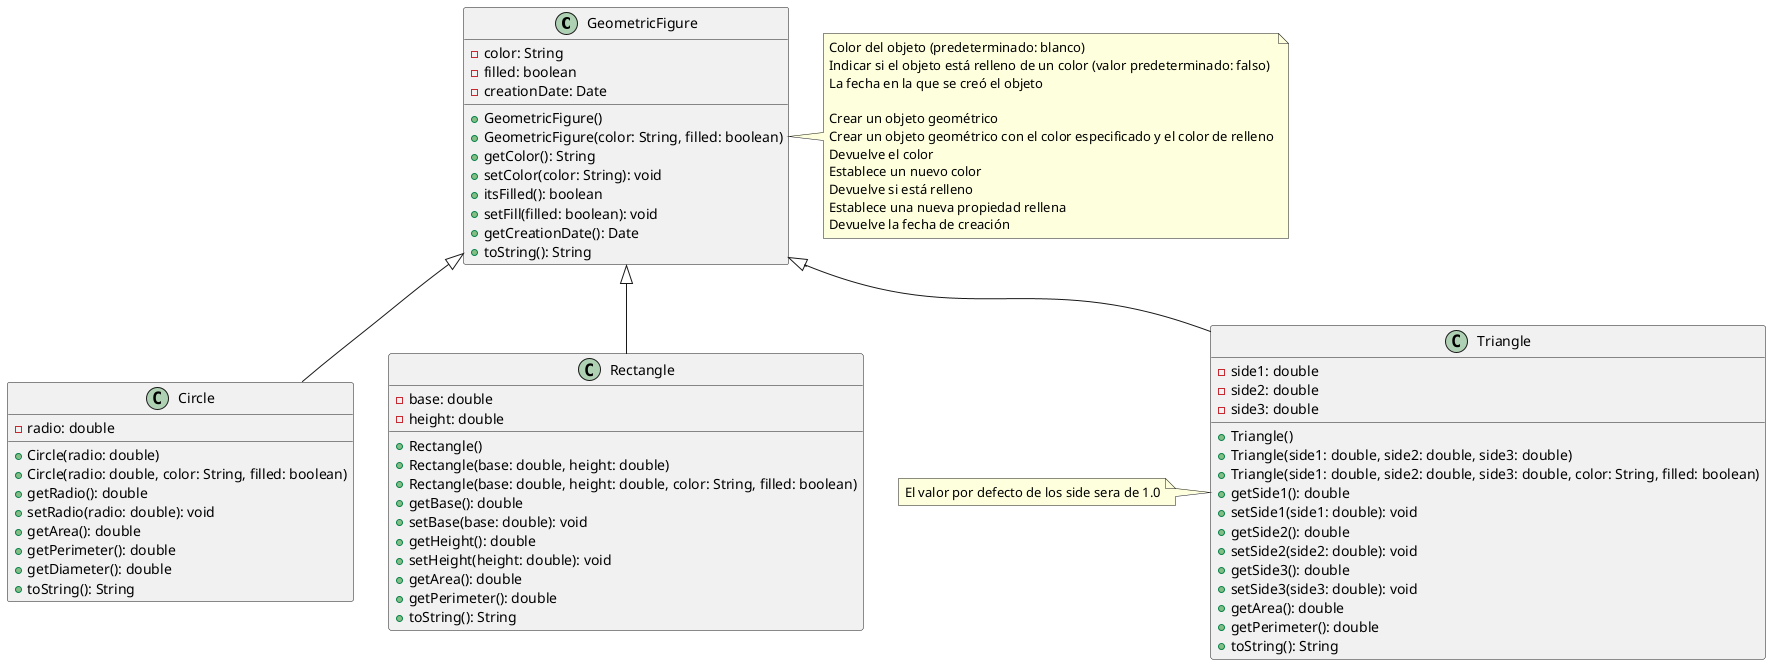 @startuml

class GeometricFigure {
    - color: String
    - filled: boolean
    - creationDate: Date
    + GeometricFigure()
    + GeometricFigure(color: String, filled: boolean)
    + getColor(): String
    + setColor(color: String): void
    + itsFilled(): boolean
    + setFill(filled: boolean): void
    + getCreationDate(): Date
    + toString(): String
}

note right of GeometricFigure
    Color del objeto (predeterminado: blanco)
    Indicar si el objeto está relleno de un color (valor predeterminado: falso)
    La fecha en la que se creó el objeto

    Crear un objeto geométrico
    Crear un objeto geométrico con el color especificado y el color de relleno
    Devuelve el color
    Establece un nuevo color
    Devuelve si está relleno
    Establece una nueva propiedad rellena
    Devuelve la fecha de creación
end note

class Circle {
    - radio: double
    + Circle(radio: double)
    + Circle(radio: double, color: String, filled: boolean)
    + getRadio(): double
    + setRadio(radio: double): void
    + getArea(): double
    + getPerimeter(): double
    + getDiameter(): double
    + toString(): String
}

class Rectangle {
    - base: double
    - height: double
    + Rectangle()
    + Rectangle(base: double, height: double)
    + Rectangle(base: double, height: double, color: String, filled: boolean)
    + getBase(): double
    + setBase(base: double): void
    + getHeight(): double
    + setHeight(height: double): void
    + getArea(): double
    + getPerimeter(): double
    + toString(): String
}

class Triangle {
    - side1: double
    - side2: double
    - side3: double
    + Triangle()
    + Triangle(side1: double, side2: double, side3: double)
    + Triangle(side1: double, side2: double, side3: double, color: String, filled: boolean)
    + getSide1(): double
    + setSide1(side1: double): void
    + getSide2(): double
    + setSide2(side2: double): void
    + getSide3(): double
    + setSide3(side3: double): void 
    + getArea(): double
    + getPerimeter(): double
    + toString(): String
}

note left of Triangle 
    El valor por defecto de los side sera de 1.0
end note

GeometricFigure <|-- Circle
GeometricFigure <|-- Rectangle
GeometricFigure <|-- Triangle

@enduml